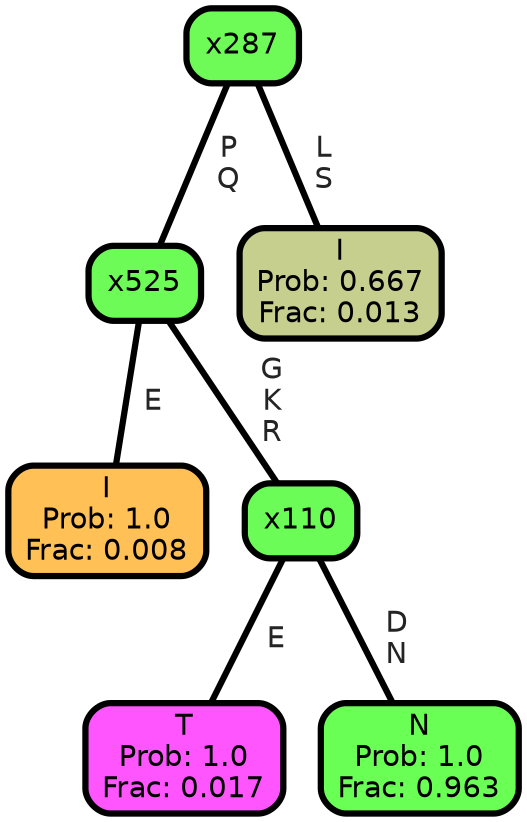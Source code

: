 graph Tree {
node [shape=box, style="filled, rounded",color="black",penwidth="3",fontcolor="black",                 fontname=helvetica] ;
graph [ranksep="0 equally", splines=straight,                 bgcolor=transparent, dpi=200] ;
edge [fontname=helvetica, fontweight=bold,fontcolor=grey14,color=black] ;
0 [label="I
Prob: 1.0
Frac: 0.008", fillcolor="#ffc155"] ;
1 [label="x525", fillcolor="#6dfb57"] ;
2 [label="T
Prob: 1.0
Frac: 0.017", fillcolor="#ff55ff"] ;
3 [label="x110", fillcolor="#6cfc57"] ;
4 [label="N
Prob: 1.0
Frac: 0.963", fillcolor="#6aff55"] ;
5 [label="x287", fillcolor="#6efb58"] ;
6 [label="I
Prob: 0.667
Frac: 0.013", fillcolor="#c6cf8d"] ;
1 -- 0 [label=" E",penwidth=3] ;
1 -- 3 [label=" G\n K\n R",penwidth=3] ;
3 -- 2 [label=" E",penwidth=3] ;
3 -- 4 [label=" D\n N",penwidth=3] ;
5 -- 1 [label=" P\n Q",penwidth=3] ;
5 -- 6 [label=" L\n S",penwidth=3] ;
{rank = same;}}